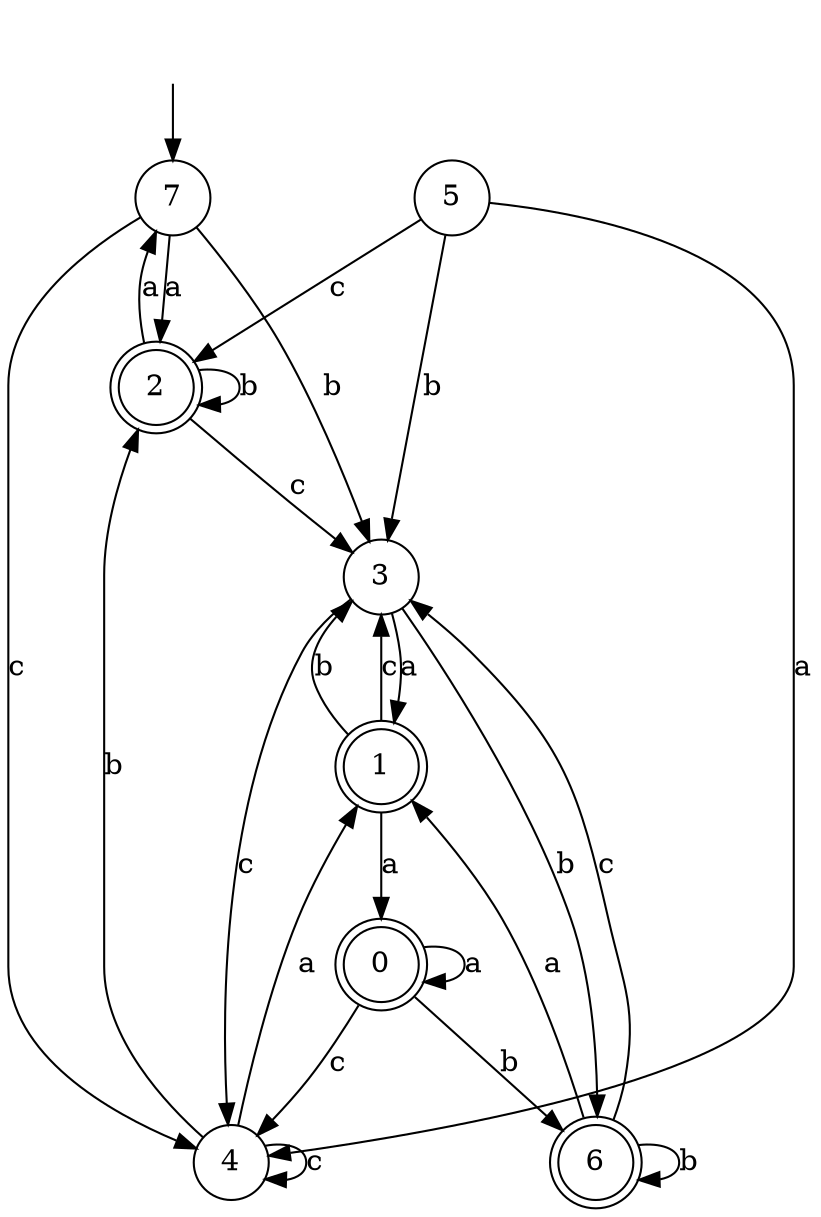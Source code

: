 digraph g {
__start [label=""shape=none]
	7[shape="circle" label="7"]
	0[shape="doublecircle" label="0"]
	1[shape="doublecircle" label="1"]
	2[shape="doublecircle" label="2"]
	3[shape="circle" label="3"]
	4[shape="circle" label="4"]
	5[shape="circle" label="5"]
	6[shape="doublecircle" label="6"]

__start -> 7
	0 -> 0 [label="a"]
	0 -> 6 [label="b"]
	0 -> 4 [label="c"]
	1 -> 0 [label="a"]
	1 -> 3 [label="b"]
	1 -> 3 [label="c"]
	2 -> 7 [label="a"]
	2 -> 2 [label="b"]
	2 -> 3 [label="c"]
	3 -> 1 [label="a"]
	3 -> 6 [label="b"]
	3 -> 4 [label="c"]
	4 -> 1 [label="a"]
	4 -> 2 [label="b"]
	4 -> 4 [label="c"]
	5 -> 4 [label="a"]
	5 -> 3 [label="b"]
	5 -> 2 [label="c"]
	6 -> 1 [label="a"]
	6 -> 6 [label="b"]
	6 -> 3 [label="c"]
	7 -> 2 [label="a"]
	7 -> 3 [label="b"]
	7 -> 4 [label="c"]
}

